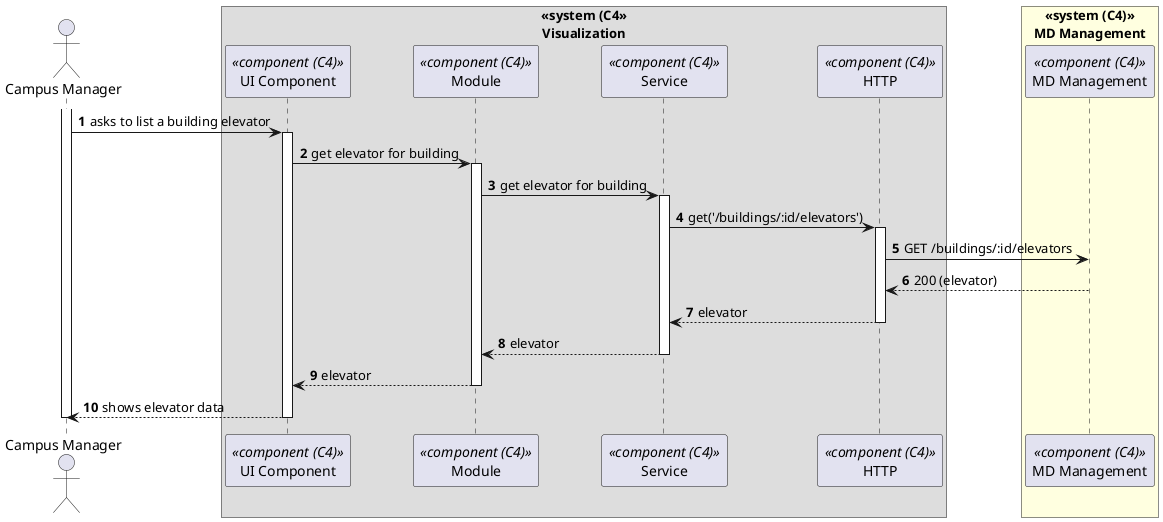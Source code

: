 @startuml process-view
autonumber
skinparam DefaultTextAlignment<<center>> center

actor CM as "Campus Manager"
box "<<system (C4>>\nVisualization"<<center>>
  participant CMP as "UI Component" <<component (C4)>>
  participant MOD as "Module" <<component (C4)>>
  participant SRV as "Service" <<component (C4)>>
  participant HTTP as "HTTP" <<component (C4)>>
end box

box "<<system (C4)>>\nMD Management" <<center>>#LightYellow
  participant MDM as "MD Management" <<component (C4)>>
end box

activate CM

CM -> CMP : asks to list a building elevator
activate CMP

CMP -> MOD : get elevator for building
activate MOD
MOD -> SRV : get elevator for building
activate SRV
SRV -> HTTP : get('/buildings/:id/elevators')
activate HTTP
HTTP -> MDM : GET /buildings/:id/elevators
MDM --> HTTP : 200 (elevator)
HTTP --> SRV : elevator
deactivate HTTP
SRV --> MOD : elevator
deactivate SRV
MOD --> CMP : elevator
deactivate MOD

CM <-- CMP : shows elevator data
deactivate CMP

deactivate CM

@enduml

